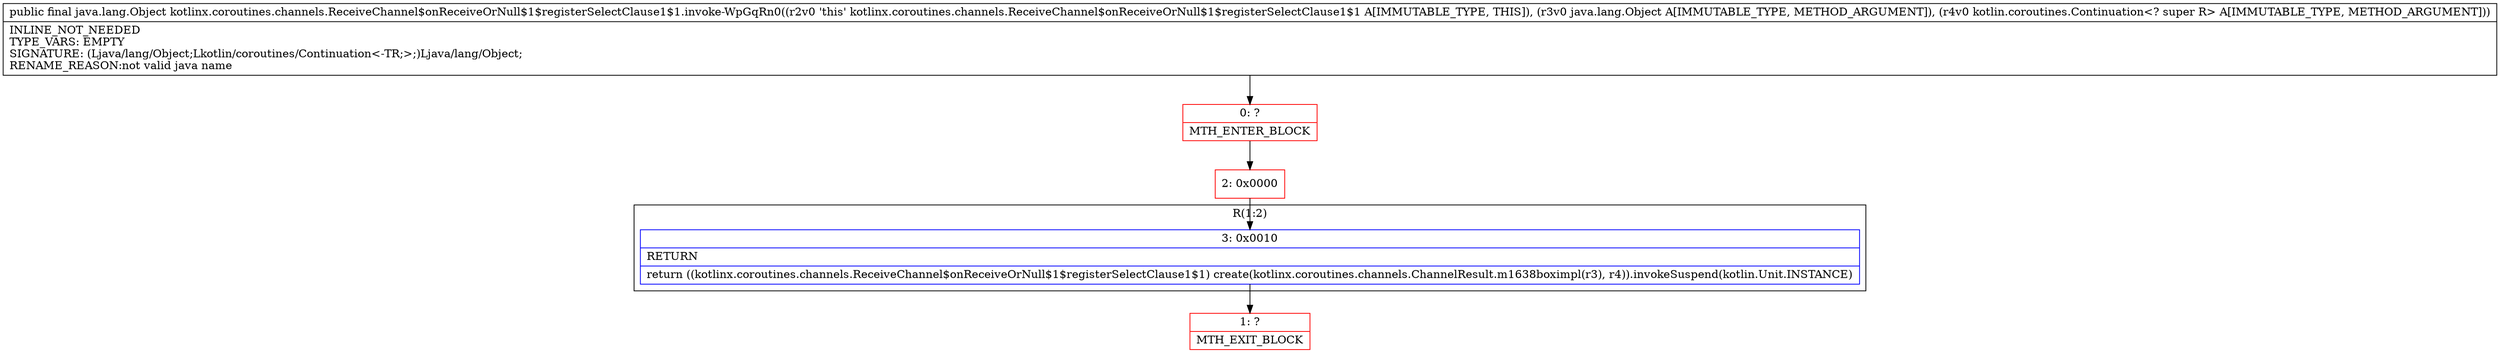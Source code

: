 digraph "CFG forkotlinx.coroutines.channels.ReceiveChannel$onReceiveOrNull$1$registerSelectClause1$1.invoke\-WpGqRn0(Ljava\/lang\/Object;Lkotlin\/coroutines\/Continuation;)Ljava\/lang\/Object;" {
subgraph cluster_Region_325133879 {
label = "R(1:2)";
node [shape=record,color=blue];
Node_3 [shape=record,label="{3\:\ 0x0010|RETURN\l|return ((kotlinx.coroutines.channels.ReceiveChannel$onReceiveOrNull$1$registerSelectClause1$1) create(kotlinx.coroutines.channels.ChannelResult.m1638boximpl(r3), r4)).invokeSuspend(kotlin.Unit.INSTANCE)\l}"];
}
Node_0 [shape=record,color=red,label="{0\:\ ?|MTH_ENTER_BLOCK\l}"];
Node_2 [shape=record,color=red,label="{2\:\ 0x0000}"];
Node_1 [shape=record,color=red,label="{1\:\ ?|MTH_EXIT_BLOCK\l}"];
MethodNode[shape=record,label="{public final java.lang.Object kotlinx.coroutines.channels.ReceiveChannel$onReceiveOrNull$1$registerSelectClause1$1.invoke\-WpGqRn0((r2v0 'this' kotlinx.coroutines.channels.ReceiveChannel$onReceiveOrNull$1$registerSelectClause1$1 A[IMMUTABLE_TYPE, THIS]), (r3v0 java.lang.Object A[IMMUTABLE_TYPE, METHOD_ARGUMENT]), (r4v0 kotlin.coroutines.Continuation\<? super R\> A[IMMUTABLE_TYPE, METHOD_ARGUMENT]))  | INLINE_NOT_NEEDED\lTYPE_VARS: EMPTY\lSIGNATURE: (Ljava\/lang\/Object;Lkotlin\/coroutines\/Continuation\<\-TR;\>;)Ljava\/lang\/Object;\lRENAME_REASON:not valid java name\l}"];
MethodNode -> Node_0;Node_3 -> Node_1;
Node_0 -> Node_2;
Node_2 -> Node_3;
}

